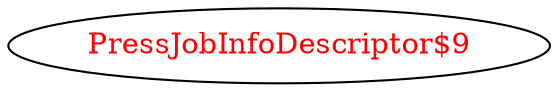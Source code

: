 digraph dependencyGraph {
 concentrate=true;
 ranksep="2.0";
 rankdir="LR"; 
 splines="ortho";
"PressJobInfoDescriptor$9" [fontcolor="red"];
}